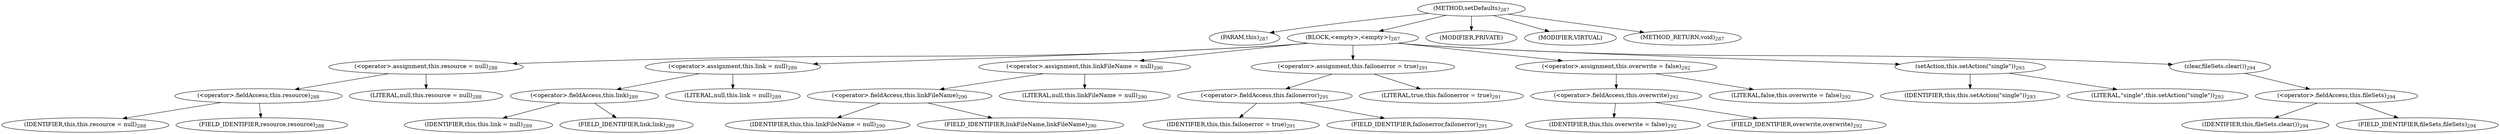 digraph "setDefaults" {  
"475" [label = <(METHOD,setDefaults)<SUB>287</SUB>> ]
"41" [label = <(PARAM,this)<SUB>287</SUB>> ]
"476" [label = <(BLOCK,&lt;empty&gt;,&lt;empty&gt;)<SUB>287</SUB>> ]
"477" [label = <(&lt;operator&gt;.assignment,this.resource = null)<SUB>288</SUB>> ]
"478" [label = <(&lt;operator&gt;.fieldAccess,this.resource)<SUB>288</SUB>> ]
"479" [label = <(IDENTIFIER,this,this.resource = null)<SUB>288</SUB>> ]
"480" [label = <(FIELD_IDENTIFIER,resource,resource)<SUB>288</SUB>> ]
"481" [label = <(LITERAL,null,this.resource = null)<SUB>288</SUB>> ]
"482" [label = <(&lt;operator&gt;.assignment,this.link = null)<SUB>289</SUB>> ]
"483" [label = <(&lt;operator&gt;.fieldAccess,this.link)<SUB>289</SUB>> ]
"484" [label = <(IDENTIFIER,this,this.link = null)<SUB>289</SUB>> ]
"485" [label = <(FIELD_IDENTIFIER,link,link)<SUB>289</SUB>> ]
"486" [label = <(LITERAL,null,this.link = null)<SUB>289</SUB>> ]
"487" [label = <(&lt;operator&gt;.assignment,this.linkFileName = null)<SUB>290</SUB>> ]
"488" [label = <(&lt;operator&gt;.fieldAccess,this.linkFileName)<SUB>290</SUB>> ]
"489" [label = <(IDENTIFIER,this,this.linkFileName = null)<SUB>290</SUB>> ]
"490" [label = <(FIELD_IDENTIFIER,linkFileName,linkFileName)<SUB>290</SUB>> ]
"491" [label = <(LITERAL,null,this.linkFileName = null)<SUB>290</SUB>> ]
"492" [label = <(&lt;operator&gt;.assignment,this.failonerror = true)<SUB>291</SUB>> ]
"493" [label = <(&lt;operator&gt;.fieldAccess,this.failonerror)<SUB>291</SUB>> ]
"494" [label = <(IDENTIFIER,this,this.failonerror = true)<SUB>291</SUB>> ]
"495" [label = <(FIELD_IDENTIFIER,failonerror,failonerror)<SUB>291</SUB>> ]
"496" [label = <(LITERAL,true,this.failonerror = true)<SUB>291</SUB>> ]
"497" [label = <(&lt;operator&gt;.assignment,this.overwrite = false)<SUB>292</SUB>> ]
"498" [label = <(&lt;operator&gt;.fieldAccess,this.overwrite)<SUB>292</SUB>> ]
"499" [label = <(IDENTIFIER,this,this.overwrite = false)<SUB>292</SUB>> ]
"500" [label = <(FIELD_IDENTIFIER,overwrite,overwrite)<SUB>292</SUB>> ]
"501" [label = <(LITERAL,false,this.overwrite = false)<SUB>292</SUB>> ]
"502" [label = <(setAction,this.setAction(&quot;single&quot;))<SUB>293</SUB>> ]
"40" [label = <(IDENTIFIER,this,this.setAction(&quot;single&quot;))<SUB>293</SUB>> ]
"503" [label = <(LITERAL,&quot;single&quot;,this.setAction(&quot;single&quot;))<SUB>293</SUB>> ]
"504" [label = <(clear,fileSets.clear())<SUB>294</SUB>> ]
"505" [label = <(&lt;operator&gt;.fieldAccess,this.fileSets)<SUB>294</SUB>> ]
"506" [label = <(IDENTIFIER,this,fileSets.clear())<SUB>294</SUB>> ]
"507" [label = <(FIELD_IDENTIFIER,fileSets,fileSets)<SUB>294</SUB>> ]
"508" [label = <(MODIFIER,PRIVATE)> ]
"509" [label = <(MODIFIER,VIRTUAL)> ]
"510" [label = <(METHOD_RETURN,void)<SUB>287</SUB>> ]
  "475" -> "41" 
  "475" -> "476" 
  "475" -> "508" 
  "475" -> "509" 
  "475" -> "510" 
  "476" -> "477" 
  "476" -> "482" 
  "476" -> "487" 
  "476" -> "492" 
  "476" -> "497" 
  "476" -> "502" 
  "476" -> "504" 
  "477" -> "478" 
  "477" -> "481" 
  "478" -> "479" 
  "478" -> "480" 
  "482" -> "483" 
  "482" -> "486" 
  "483" -> "484" 
  "483" -> "485" 
  "487" -> "488" 
  "487" -> "491" 
  "488" -> "489" 
  "488" -> "490" 
  "492" -> "493" 
  "492" -> "496" 
  "493" -> "494" 
  "493" -> "495" 
  "497" -> "498" 
  "497" -> "501" 
  "498" -> "499" 
  "498" -> "500" 
  "502" -> "40" 
  "502" -> "503" 
  "504" -> "505" 
  "505" -> "506" 
  "505" -> "507" 
}

